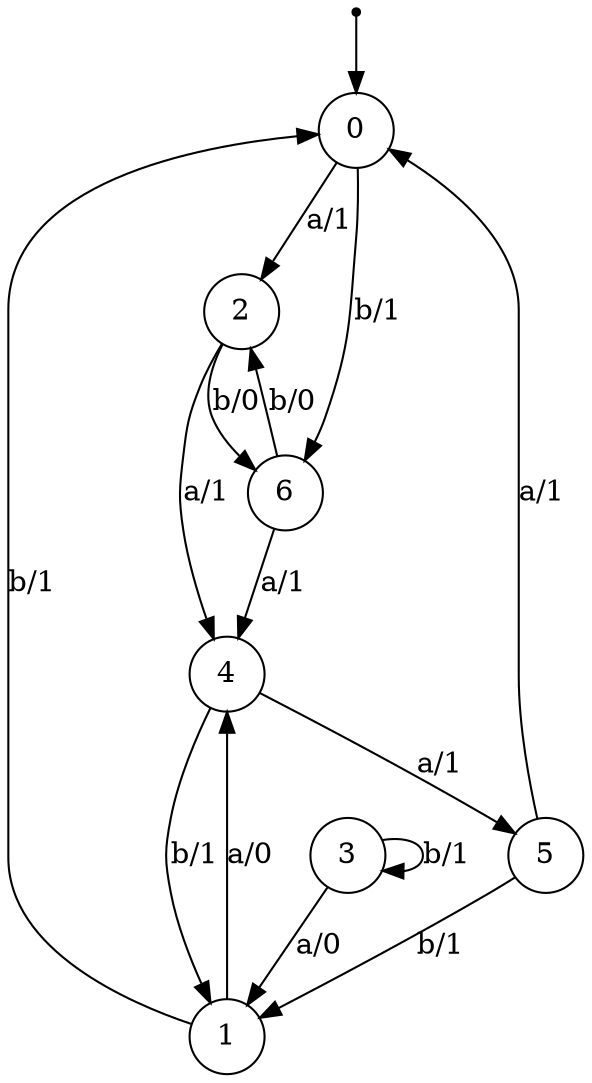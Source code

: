 digraph fsm{
	s_0 [label="0" shape="circle"]
	s_1 [label="1" shape="circle"]
	s_2 [label="2" shape="circle"]
	s_3 [label="3" shape="circle"]
	s_4 [label="4" shape="circle"]
	s_5 [label="5" shape="circle"]
	s_6 [label="6" shape="circle"]
	qi [shape = point]
	qi -> s_0
	
	s_0 -> s_2 [label="a/1"]
	
	s_0 -> s_6 [label="b/1"]
	
	s_1 -> s_4 [label="a/0"]
	
	s_1 -> s_0 [label="b/1"]
	
	s_2 -> s_4 [label="a/1"]
	
	s_2 -> s_6 [label="b/0"]
	
	s_3 -> s_1 [label="a/0"]
	
	s_3 -> s_3 [label="b/1"]
	
	s_4 -> s_5 [label="a/1"]
	
	s_4 -> s_1 [label="b/1"]
	
	s_5 -> s_0 [label="a/1"]
	
	s_5 -> s_1 [label="b/1"]
	
	s_6 -> s_4 [label="a/1"]
	
	s_6 -> s_2 [label="b/0"]
}